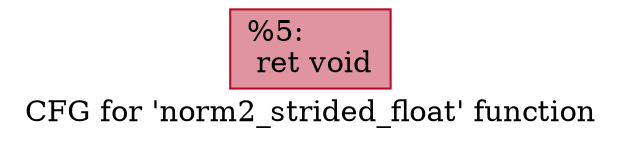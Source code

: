 digraph "CFG for 'norm2_strided_float' function" {
	label="CFG for 'norm2_strided_float' function";

	Node0x51ee9c0 [shape=record,color="#b70d28ff", style=filled, fillcolor="#b70d2870",label="{%5:\l  ret void\l}"];
}
